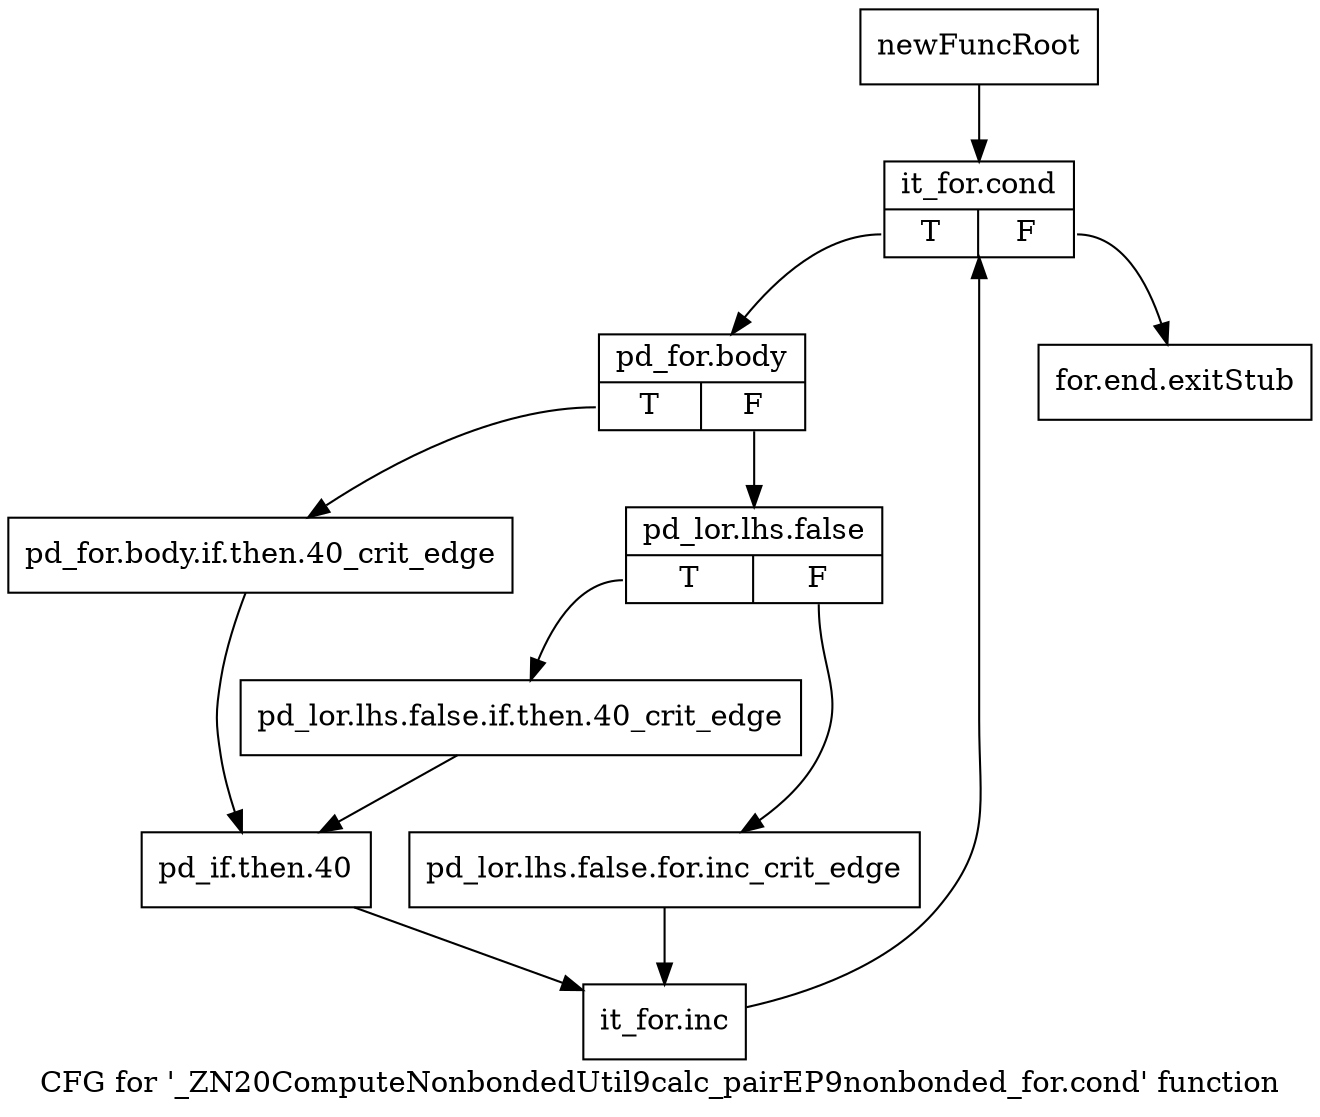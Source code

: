 digraph "CFG for '_ZN20ComputeNonbondedUtil9calc_pairEP9nonbonded_for.cond' function" {
	label="CFG for '_ZN20ComputeNonbondedUtil9calc_pairEP9nonbonded_for.cond' function";

	Node0x2279c10 [shape=record,label="{newFuncRoot}"];
	Node0x2279c10 -> Node0x2279cb0;
	Node0x2279c60 [shape=record,label="{for.end.exitStub}"];
	Node0x2279cb0 [shape=record,label="{it_for.cond|{<s0>T|<s1>F}}"];
	Node0x2279cb0:s0 -> Node0x2279d00;
	Node0x2279cb0:s1 -> Node0x2279c60;
	Node0x2279d00 [shape=record,label="{pd_for.body|{<s0>T|<s1>F}}"];
	Node0x2279d00:s0 -> Node0x2279e40;
	Node0x2279d00:s1 -> Node0x2279d50;
	Node0x2279d50 [shape=record,label="{pd_lor.lhs.false|{<s0>T|<s1>F}}"];
	Node0x2279d50:s0 -> Node0x2279df0;
	Node0x2279d50:s1 -> Node0x2279da0;
	Node0x2279da0 [shape=record,label="{pd_lor.lhs.false.for.inc_crit_edge}"];
	Node0x2279da0 -> Node0x2279ee0;
	Node0x2279df0 [shape=record,label="{pd_lor.lhs.false.if.then.40_crit_edge}"];
	Node0x2279df0 -> Node0x2279e90;
	Node0x2279e40 [shape=record,label="{pd_for.body.if.then.40_crit_edge}"];
	Node0x2279e40 -> Node0x2279e90;
	Node0x2279e90 [shape=record,label="{pd_if.then.40}"];
	Node0x2279e90 -> Node0x2279ee0;
	Node0x2279ee0 [shape=record,label="{it_for.inc}"];
	Node0x2279ee0 -> Node0x2279cb0;
}

